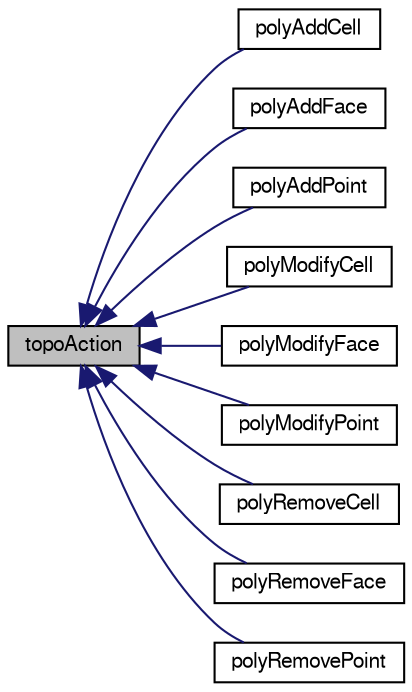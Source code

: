 digraph "topoAction"
{
  bgcolor="transparent";
  edge [fontname="FreeSans",fontsize="10",labelfontname="FreeSans",labelfontsize="10"];
  node [fontname="FreeSans",fontsize="10",shape=record];
  rankdir="LR";
  Node0 [label="topoAction",height=0.2,width=0.4,color="black", fillcolor="grey75", style="filled", fontcolor="black"];
  Node0 -> Node1 [dir="back",color="midnightblue",fontsize="10",style="solid",fontname="FreeSans"];
  Node1 [label="polyAddCell",height=0.2,width=0.4,color="black",URL="$a21614.html",tooltip="Class containing data for cell addition. "];
  Node0 -> Node2 [dir="back",color="midnightblue",fontsize="10",style="solid",fontname="FreeSans"];
  Node2 [label="polyAddFace",height=0.2,width=0.4,color="black",URL="$a21618.html",tooltip="A face addition data class. A face can be inflated either from a point or from another face and can e..."];
  Node0 -> Node3 [dir="back",color="midnightblue",fontsize="10",style="solid",fontname="FreeSans"];
  Node3 [label="polyAddPoint",height=0.2,width=0.4,color="black",URL="$a21622.html",tooltip="Class containing data for point addition. "];
  Node0 -> Node4 [dir="back",color="midnightblue",fontsize="10",style="solid",fontname="FreeSans"];
  Node4 [label="polyModifyCell",height=0.2,width=0.4,color="black",URL="$a21658.html",tooltip="Class describing modification of a cell. "];
  Node0 -> Node5 [dir="back",color="midnightblue",fontsize="10",style="solid",fontname="FreeSans"];
  Node5 [label="polyModifyFace",height=0.2,width=0.4,color="black",URL="$a21662.html",tooltip="Class describing modification of a face. "];
  Node0 -> Node6 [dir="back",color="midnightblue",fontsize="10",style="solid",fontname="FreeSans"];
  Node6 [label="polyModifyPoint",height=0.2,width=0.4,color="black",URL="$a21666.html",tooltip="Class describing modification of a point. "];
  Node0 -> Node7 [dir="back",color="midnightblue",fontsize="10",style="solid",fontname="FreeSans"];
  Node7 [label="polyRemoveCell",height=0.2,width=0.4,color="black",URL="$a21706.html",tooltip="Class containing data for cell removal. "];
  Node0 -> Node8 [dir="back",color="midnightblue",fontsize="10",style="solid",fontname="FreeSans"];
  Node8 [label="polyRemoveFace",height=0.2,width=0.4,color="black",URL="$a21710.html",tooltip="Class containing data for face removal. "];
  Node0 -> Node9 [dir="back",color="midnightblue",fontsize="10",style="solid",fontname="FreeSans"];
  Node9 [label="polyRemovePoint",height=0.2,width=0.4,color="black",URL="$a21714.html",tooltip="Class containing data for point removal. "];
}
